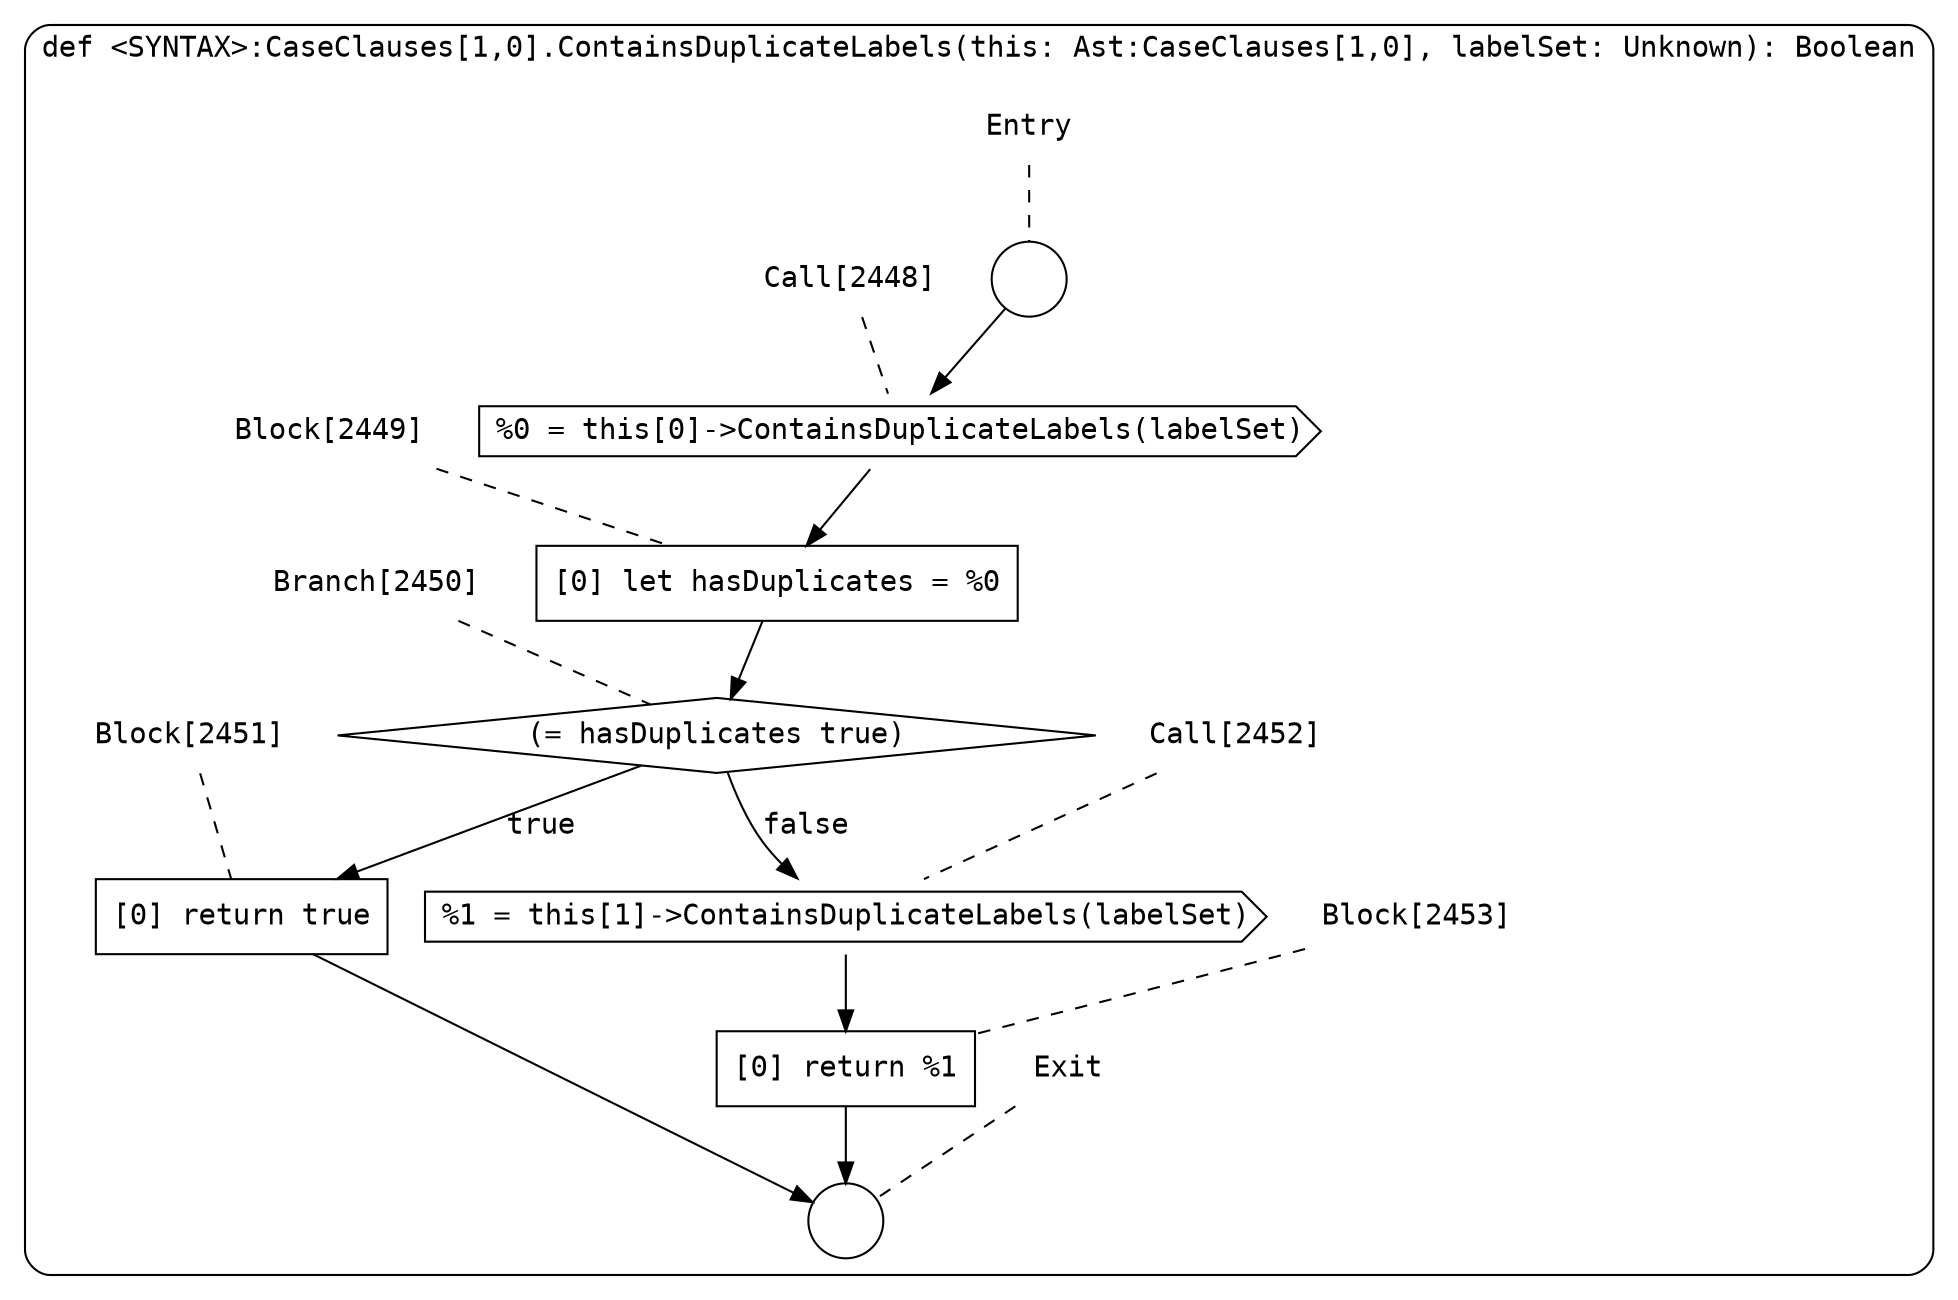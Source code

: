 digraph {
  graph [fontname = "Consolas"]
  node [fontname = "Consolas"]
  edge [fontname = "Consolas"]
  subgraph cluster524 {
    label = "def <SYNTAX>:CaseClauses[1,0].ContainsDuplicateLabels(this: Ast:CaseClauses[1,0], labelSet: Unknown): Boolean"
    style = rounded
    cluster524_entry_name [shape=none, label=<<font color="black">Entry</font>>]
    cluster524_entry_name -> cluster524_entry [arrowhead=none, color="black", style=dashed]
    cluster524_entry [shape=circle label=" " color="black" fillcolor="white" style=filled]
    cluster524_entry -> node2448 [color="black"]
    cluster524_exit_name [shape=none, label=<<font color="black">Exit</font>>]
    cluster524_exit_name -> cluster524_exit [arrowhead=none, color="black", style=dashed]
    cluster524_exit [shape=circle label=" " color="black" fillcolor="white" style=filled]
    node2448_name [shape=none, label=<<font color="black">Call[2448]</font>>]
    node2448_name -> node2448 [arrowhead=none, color="black", style=dashed]
    node2448 [shape=cds, label=<<font color="black">%0 = this[0]-&gt;ContainsDuplicateLabels(labelSet)</font>> color="black" fillcolor="white", style=filled]
    node2448 -> node2449 [color="black"]
    node2449_name [shape=none, label=<<font color="black">Block[2449]</font>>]
    node2449_name -> node2449 [arrowhead=none, color="black", style=dashed]
    node2449 [shape=box, label=<<font color="black">[0] let hasDuplicates = %0<BR ALIGN="LEFT"/></font>> color="black" fillcolor="white", style=filled]
    node2449 -> node2450 [color="black"]
    node2450_name [shape=none, label=<<font color="black">Branch[2450]</font>>]
    node2450_name -> node2450 [arrowhead=none, color="black", style=dashed]
    node2450 [shape=diamond, label=<<font color="black">(= hasDuplicates true)</font>> color="black" fillcolor="white", style=filled]
    node2450 -> node2451 [label=<<font color="black">true</font>> color="black"]
    node2450 -> node2452 [label=<<font color="black">false</font>> color="black"]
    node2451_name [shape=none, label=<<font color="black">Block[2451]</font>>]
    node2451_name -> node2451 [arrowhead=none, color="black", style=dashed]
    node2451 [shape=box, label=<<font color="black">[0] return true<BR ALIGN="LEFT"/></font>> color="black" fillcolor="white", style=filled]
    node2451 -> cluster524_exit [color="black"]
    node2452_name [shape=none, label=<<font color="black">Call[2452]</font>>]
    node2452_name -> node2452 [arrowhead=none, color="black", style=dashed]
    node2452 [shape=cds, label=<<font color="black">%1 = this[1]-&gt;ContainsDuplicateLabels(labelSet)</font>> color="black" fillcolor="white", style=filled]
    node2452 -> node2453 [color="black"]
    node2453_name [shape=none, label=<<font color="black">Block[2453]</font>>]
    node2453_name -> node2453 [arrowhead=none, color="black", style=dashed]
    node2453 [shape=box, label=<<font color="black">[0] return %1<BR ALIGN="LEFT"/></font>> color="black" fillcolor="white", style=filled]
    node2453 -> cluster524_exit [color="black"]
  }
}